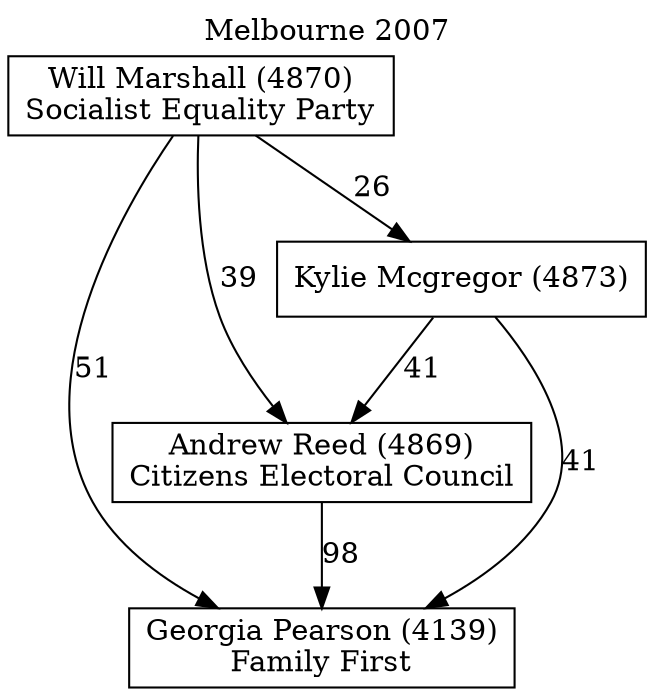 // House preference flow
digraph "Georgia Pearson (4139)_Melbourne_2007" {
	graph [label="Melbourne 2007" labelloc=t mclimit=10]
	node [shape=box]
	"Georgia Pearson (4139)" [label="Georgia Pearson (4139)
Family First"]
	"Andrew Reed (4869)" [label="Andrew Reed (4869)
Citizens Electoral Council"]
	"Kylie Mcgregor (4873)" [label="Kylie Mcgregor (4873)
"]
	"Will Marshall (4870)" [label="Will Marshall (4870)
Socialist Equality Party"]
	"Andrew Reed (4869)" -> "Georgia Pearson (4139)" [label=98]
	"Kylie Mcgregor (4873)" -> "Andrew Reed (4869)" [label=41]
	"Will Marshall (4870)" -> "Kylie Mcgregor (4873)" [label=26]
	"Kylie Mcgregor (4873)" -> "Georgia Pearson (4139)" [label=41]
	"Will Marshall (4870)" -> "Georgia Pearson (4139)" [label=51]
	"Will Marshall (4870)" -> "Andrew Reed (4869)" [label=39]
}
